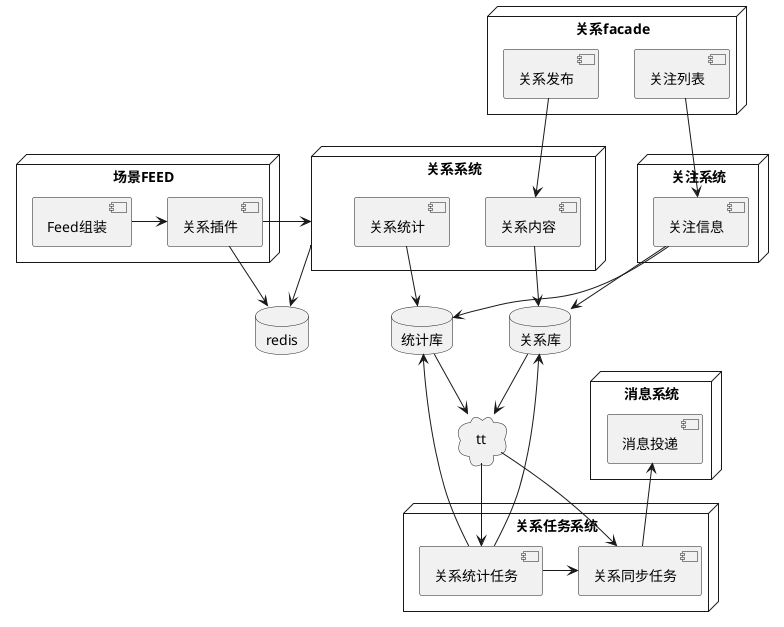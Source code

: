 @startuml

cloud tt

node "关系facade" {
     [关系发布]
     [关注列表]
}

node "场景FEED" {
  [关系插件]<-left-[Feed组装]

}

node "关系系统" {
     [关系内容]
     [关系统计]
}

node "关系任务系统" {
   [关系统计任务]-left->[关系同步任务]
}

node "关注系统" {
     [关注信息]
}

node "消息系统" {
    [消息投递]
}

database 关系库

database 统计库

database redis

关系内容-->关系库
关系统计-->统计库
统计库<--关系统计任务
关系库<--关系统计任务
关系库-->tt
统计库-->tt

tt--> 关系统计任务
tt--> 关系同步任务

关系插件-->redis

关系系统<-right-关系插件
关系系统-right->redis

关系发布-->关系内容
消息投递<--关系同步任务

关注信息-->关系库

关注信息-->统计库

关注列表-->关注信息


@enduml